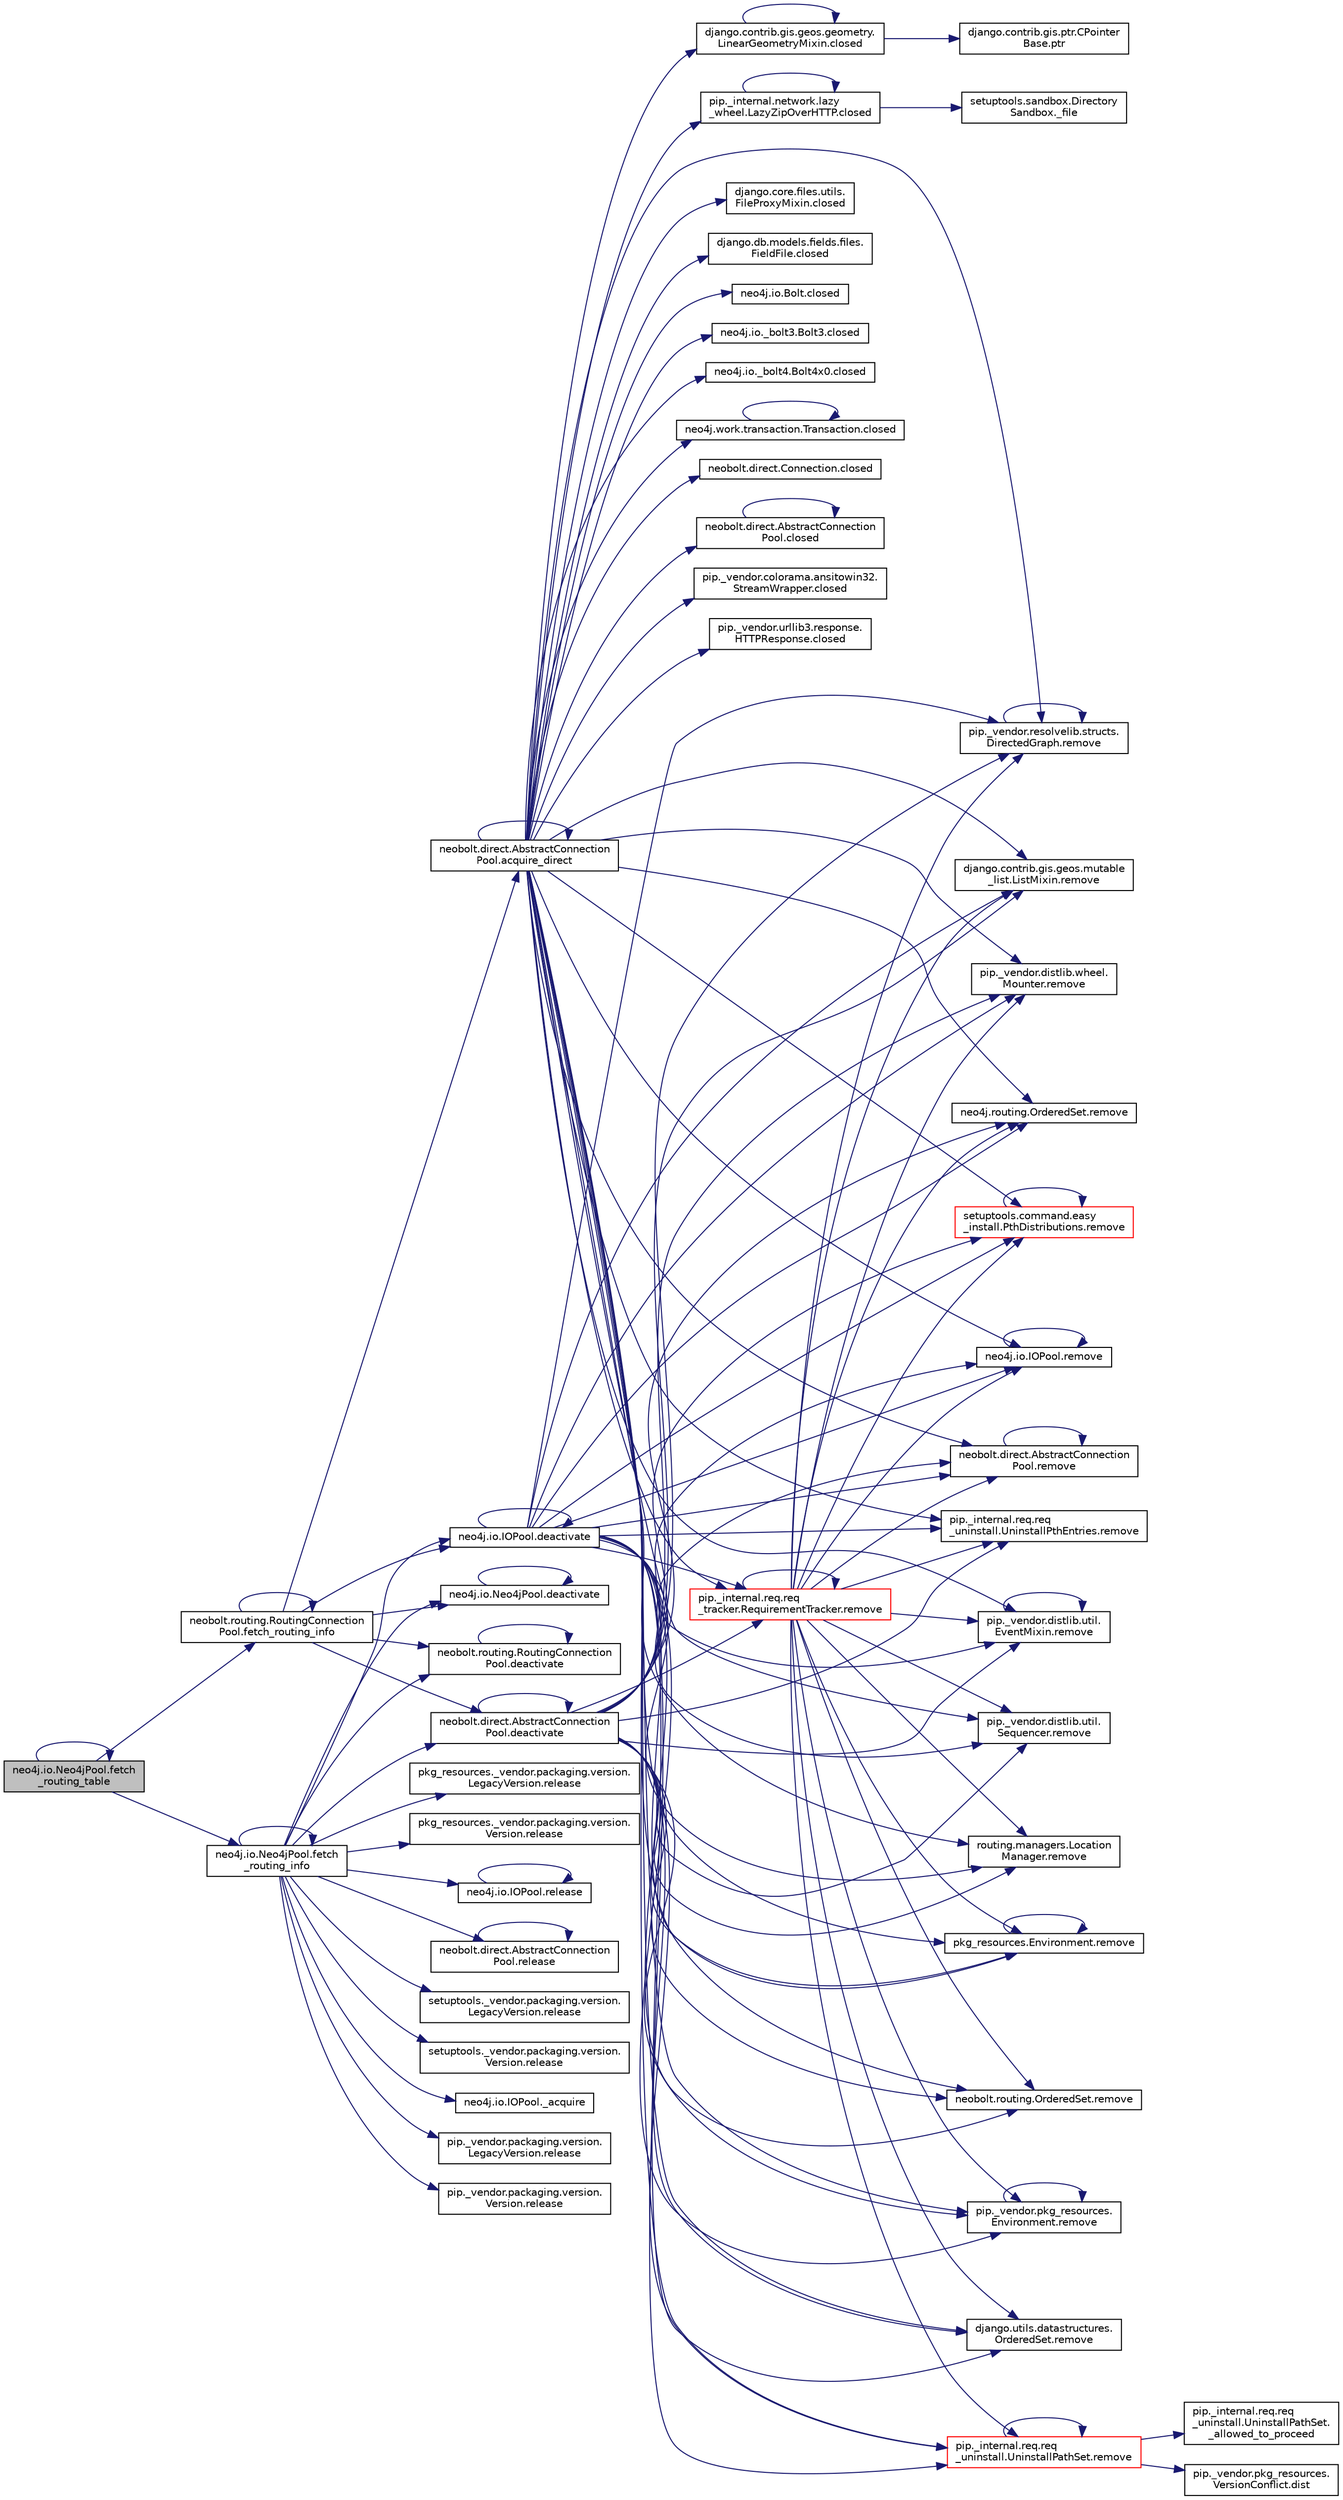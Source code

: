 digraph "neo4j.io.Neo4jPool.fetch_routing_table"
{
 // LATEX_PDF_SIZE
  edge [fontname="Helvetica",fontsize="10",labelfontname="Helvetica",labelfontsize="10"];
  node [fontname="Helvetica",fontsize="10",shape=record];
  rankdir="LR";
  Node1 [label="neo4j.io.Neo4jPool.fetch\l_routing_table",height=0.2,width=0.4,color="black", fillcolor="grey75", style="filled", fontcolor="black",tooltip=" "];
  Node1 -> Node2 [color="midnightblue",fontsize="10",style="solid",fontname="Helvetica"];
  Node2 [label="neobolt.routing.RoutingConnection\lPool.fetch_routing_info",height=0.2,width=0.4,color="black", fillcolor="white", style="filled",URL="$d6/df7/classneobolt_1_1routing_1_1_routing_connection_pool.html#a413a6b159481bd843fc7d3568df515e1",tooltip=" "];
  Node2 -> Node3 [color="midnightblue",fontsize="10",style="solid",fontname="Helvetica"];
  Node3 [label="neobolt.direct.AbstractConnection\lPool.acquire_direct",height=0.2,width=0.4,color="black", fillcolor="white", style="filled",URL="$dd/dec/classneobolt_1_1direct_1_1_abstract_connection_pool.html#a0668c26232adf50591c8b4cfbf0a646f",tooltip=" "];
  Node3 -> Node3 [color="midnightblue",fontsize="10",style="solid",fontname="Helvetica"];
  Node3 -> Node4 [color="midnightblue",fontsize="10",style="solid",fontname="Helvetica"];
  Node4 [label="django.contrib.gis.geos.geometry.\lLinearGeometryMixin.closed",height=0.2,width=0.4,color="black", fillcolor="white", style="filled",URL="$d3/d56/classdjango_1_1contrib_1_1gis_1_1geos_1_1geometry_1_1_linear_geometry_mixin.html#af3191ba60c38539950aae62ae5580909",tooltip=" "];
  Node4 -> Node4 [color="midnightblue",fontsize="10",style="solid",fontname="Helvetica"];
  Node4 -> Node5 [color="midnightblue",fontsize="10",style="solid",fontname="Helvetica"];
  Node5 [label="django.contrib.gis.ptr.CPointer\lBase.ptr",height=0.2,width=0.4,color="black", fillcolor="white", style="filled",URL="$da/dc5/classdjango_1_1contrib_1_1gis_1_1ptr_1_1_c_pointer_base.html#a234177319d249573c7dd6508c5ca9095",tooltip=" "];
  Node3 -> Node6 [color="midnightblue",fontsize="10",style="solid",fontname="Helvetica"];
  Node6 [label="django.core.files.utils.\lFileProxyMixin.closed",height=0.2,width=0.4,color="black", fillcolor="white", style="filled",URL="$de/dc9/classdjango_1_1core_1_1files_1_1utils_1_1_file_proxy_mixin.html#af092d7e2cbd4ba2482ab29203e378b23",tooltip=" "];
  Node3 -> Node7 [color="midnightblue",fontsize="10",style="solid",fontname="Helvetica"];
  Node7 [label="django.db.models.fields.files.\lFieldFile.closed",height=0.2,width=0.4,color="black", fillcolor="white", style="filled",URL="$d8/d02/classdjango_1_1db_1_1models_1_1fields_1_1files_1_1_field_file.html#af3b8e8d3a0113157819b6c44dd6ee7f4",tooltip=" "];
  Node3 -> Node8 [color="midnightblue",fontsize="10",style="solid",fontname="Helvetica"];
  Node8 [label="neo4j.io.Bolt.closed",height=0.2,width=0.4,color="black", fillcolor="white", style="filled",URL="$db/dec/classneo4j_1_1io_1_1_bolt.html#a10aee2620e74eac58be141a5edf5e52c",tooltip=" "];
  Node3 -> Node9 [color="midnightblue",fontsize="10",style="solid",fontname="Helvetica"];
  Node9 [label="neo4j.io._bolt3.Bolt3.closed",height=0.2,width=0.4,color="black", fillcolor="white", style="filled",URL="$db/d66/classneo4j_1_1io_1_1__bolt3_1_1_bolt3.html#a8faf54e60dca83ed95c0a0c0a0d8283d",tooltip=" "];
  Node3 -> Node10 [color="midnightblue",fontsize="10",style="solid",fontname="Helvetica"];
  Node10 [label="neo4j.io._bolt4.Bolt4x0.closed",height=0.2,width=0.4,color="black", fillcolor="white", style="filled",URL="$d2/dd8/classneo4j_1_1io_1_1__bolt4_1_1_bolt4x0.html#a225de1a95899b9e4983883bac62cbe1f",tooltip=" "];
  Node3 -> Node11 [color="midnightblue",fontsize="10",style="solid",fontname="Helvetica"];
  Node11 [label="neo4j.work.transaction.Transaction.closed",height=0.2,width=0.4,color="black", fillcolor="white", style="filled",URL="$d9/da3/classneo4j_1_1work_1_1transaction_1_1_transaction.html#ad4ce83d7cc0b1f935426ec77ca11cf8e",tooltip=" "];
  Node11 -> Node11 [color="midnightblue",fontsize="10",style="solid",fontname="Helvetica"];
  Node3 -> Node12 [color="midnightblue",fontsize="10",style="solid",fontname="Helvetica"];
  Node12 [label="neobolt.direct.Connection.closed",height=0.2,width=0.4,color="black", fillcolor="white", style="filled",URL="$d8/db4/classneobolt_1_1direct_1_1_connection.html#a165d22880ed85bcbfc4609f24e4b2b95",tooltip=" "];
  Node3 -> Node13 [color="midnightblue",fontsize="10",style="solid",fontname="Helvetica"];
  Node13 [label="neobolt.direct.AbstractConnection\lPool.closed",height=0.2,width=0.4,color="black", fillcolor="white", style="filled",URL="$dd/dec/classneobolt_1_1direct_1_1_abstract_connection_pool.html#a554145fd4502cab0def40d197d975010",tooltip=" "];
  Node13 -> Node13 [color="midnightblue",fontsize="10",style="solid",fontname="Helvetica"];
  Node3 -> Node14 [color="midnightblue",fontsize="10",style="solid",fontname="Helvetica"];
  Node14 [label="pip._internal.network.lazy\l_wheel.LazyZipOverHTTP.closed",height=0.2,width=0.4,color="black", fillcolor="white", style="filled",URL="$df/d67/classpip_1_1__internal_1_1network_1_1lazy__wheel_1_1_lazy_zip_over_h_t_t_p.html#a9b81a2e658e40d9ca0f0e41c5b874e44",tooltip=" "];
  Node14 -> Node15 [color="midnightblue",fontsize="10",style="solid",fontname="Helvetica"];
  Node15 [label="setuptools.sandbox.Directory\lSandbox._file",height=0.2,width=0.4,color="black", fillcolor="white", style="filled",URL="$d2/d0b/classsetuptools_1_1sandbox_1_1_directory_sandbox.html#aebaa4bbc5882d7bfe9bbb0b60c598d10",tooltip=" "];
  Node14 -> Node14 [color="midnightblue",fontsize="10",style="solid",fontname="Helvetica"];
  Node3 -> Node16 [color="midnightblue",fontsize="10",style="solid",fontname="Helvetica"];
  Node16 [label="pip._vendor.colorama.ansitowin32.\lStreamWrapper.closed",height=0.2,width=0.4,color="black", fillcolor="white", style="filled",URL="$d1/d37/classpip_1_1__vendor_1_1colorama_1_1ansitowin32_1_1_stream_wrapper.html#a6d3234e192b23abc051af465d71fb399",tooltip=" "];
  Node3 -> Node17 [color="midnightblue",fontsize="10",style="solid",fontname="Helvetica"];
  Node17 [label="pip._vendor.urllib3.response.\lHTTPResponse.closed",height=0.2,width=0.4,color="black", fillcolor="white", style="filled",URL="$dd/d5a/classpip_1_1__vendor_1_1urllib3_1_1response_1_1_h_t_t_p_response.html#a0d284ed4e05cc604f96639e3f1d02048",tooltip=" "];
  Node3 -> Node18 [color="midnightblue",fontsize="10",style="solid",fontname="Helvetica"];
  Node18 [label="routing.managers.Location\lManager.remove",height=0.2,width=0.4,color="black", fillcolor="white", style="filled",URL="$d4/d05/classrouting_1_1managers_1_1_location_manager.html#a4bc52c4d0fd33527141f0a37c4b8fcc2",tooltip=" "];
  Node3 -> Node19 [color="midnightblue",fontsize="10",style="solid",fontname="Helvetica"];
  Node19 [label="django.utils.datastructures.\lOrderedSet.remove",height=0.2,width=0.4,color="black", fillcolor="white", style="filled",URL="$df/d5d/classdjango_1_1utils_1_1datastructures_1_1_ordered_set.html#a581d0a1b294a7f9f1c418c8fd593dd8f",tooltip=" "];
  Node3 -> Node20 [color="midnightblue",fontsize="10",style="solid",fontname="Helvetica"];
  Node20 [label="django.contrib.gis.geos.mutable\l_list.ListMixin.remove",height=0.2,width=0.4,color="black", fillcolor="white", style="filled",URL="$d5/d0e/classdjango_1_1contrib_1_1gis_1_1geos_1_1mutable__list_1_1_list_mixin.html#a8b71a1b5dba317dc93495bdb82e244c8",tooltip=" "];
  Node3 -> Node21 [color="midnightblue",fontsize="10",style="solid",fontname="Helvetica"];
  Node21 [label="pip._internal.req.req\l_uninstall.UninstallPthEntries.remove",height=0.2,width=0.4,color="black", fillcolor="white", style="filled",URL="$d2/d2a/classpip_1_1__internal_1_1req_1_1req__uninstall_1_1_uninstall_pth_entries.html#abc6207d7c971076b788c476316aacfc2",tooltip=" "];
  Node3 -> Node22 [color="midnightblue",fontsize="10",style="solid",fontname="Helvetica"];
  Node22 [label="neo4j.io.IOPool.remove",height=0.2,width=0.4,color="black", fillcolor="white", style="filled",URL="$df/daf/classneo4j_1_1io_1_1_i_o_pool.html#a8ac70bd1c8be06928c19545039af63d4",tooltip=" "];
  Node22 -> Node22 [color="midnightblue",fontsize="10",style="solid",fontname="Helvetica"];
  Node3 -> Node23 [color="midnightblue",fontsize="10",style="solid",fontname="Helvetica"];
  Node23 [label="neobolt.direct.AbstractConnection\lPool.remove",height=0.2,width=0.4,color="black", fillcolor="white", style="filled",URL="$dd/dec/classneobolt_1_1direct_1_1_abstract_connection_pool.html#a66ba32763865c9f1615160d992477912",tooltip=" "];
  Node23 -> Node23 [color="midnightblue",fontsize="10",style="solid",fontname="Helvetica"];
  Node3 -> Node24 [color="midnightblue",fontsize="10",style="solid",fontname="Helvetica"];
  Node24 [label="pip._internal.req.req\l_uninstall.UninstallPathSet.remove",height=0.2,width=0.4,color="red", fillcolor="white", style="filled",URL="$d9/d6e/classpip_1_1__internal_1_1req_1_1req__uninstall_1_1_uninstall_path_set.html#aa3b856eaea9fc5f93226cc788adc8d04",tooltip=" "];
  Node24 -> Node25 [color="midnightblue",fontsize="10",style="solid",fontname="Helvetica"];
  Node25 [label="pip._internal.req.req\l_uninstall.UninstallPathSet.\l_allowed_to_proceed",height=0.2,width=0.4,color="black", fillcolor="white", style="filled",URL="$d9/d6e/classpip_1_1__internal_1_1req_1_1req__uninstall_1_1_uninstall_path_set.html#a4ed4ff56b3e11f2aadf144c42ea1360b",tooltip=" "];
  Node24 -> Node26 [color="midnightblue",fontsize="10",style="solid",fontname="Helvetica"];
  Node26 [label="pip._vendor.pkg_resources.\lVersionConflict.dist",height=0.2,width=0.4,color="black", fillcolor="white", style="filled",URL="$d2/d23/classpip_1_1__vendor_1_1pkg__resources_1_1_version_conflict.html#ab3d8caac5c0236cd06cdfafaae139b5c",tooltip=" "];
  Node24 -> Node24 [color="midnightblue",fontsize="10",style="solid",fontname="Helvetica"];
  Node3 -> Node28 [color="midnightblue",fontsize="10",style="solid",fontname="Helvetica"];
  Node28 [label="pip._vendor.pkg_resources.\lEnvironment.remove",height=0.2,width=0.4,color="black", fillcolor="white", style="filled",URL="$de/d79/classpip_1_1__vendor_1_1pkg__resources_1_1_environment.html#ad424a6f98e59ec9b6153bfbebeb6130e",tooltip=" "];
  Node28 -> Node28 [color="midnightblue",fontsize="10",style="solid",fontname="Helvetica"];
  Node3 -> Node29 [color="midnightblue",fontsize="10",style="solid",fontname="Helvetica"];
  Node29 [label="pkg_resources.Environment.remove",height=0.2,width=0.4,color="black", fillcolor="white", style="filled",URL="$dd/d81/classpkg__resources_1_1_environment.html#aa51b1c4f8c8c146f2fc83a833608a0d1",tooltip=" "];
  Node29 -> Node29 [color="midnightblue",fontsize="10",style="solid",fontname="Helvetica"];
  Node3 -> Node30 [color="midnightblue",fontsize="10",style="solid",fontname="Helvetica"];
  Node30 [label="neo4j.routing.OrderedSet.remove",height=0.2,width=0.4,color="black", fillcolor="white", style="filled",URL="$da/d21/classneo4j_1_1routing_1_1_ordered_set.html#ae4aa5b41da75bc734e5543665e2229c3",tooltip=" "];
  Node3 -> Node31 [color="midnightblue",fontsize="10",style="solid",fontname="Helvetica"];
  Node31 [label="neobolt.routing.OrderedSet.remove",height=0.2,width=0.4,color="black", fillcolor="white", style="filled",URL="$de/d18/classneobolt_1_1routing_1_1_ordered_set.html#a5747c13387b7dd4f0daf9c6e6202ff3f",tooltip=" "];
  Node3 -> Node32 [color="midnightblue",fontsize="10",style="solid",fontname="Helvetica"];
  Node32 [label="pip._vendor.distlib.util.\lEventMixin.remove",height=0.2,width=0.4,color="black", fillcolor="white", style="filled",URL="$d8/d44/classpip_1_1__vendor_1_1distlib_1_1util_1_1_event_mixin.html#aa6ba25c788248661ab22b49e45bfb573",tooltip=" "];
  Node32 -> Node32 [color="midnightblue",fontsize="10",style="solid",fontname="Helvetica"];
  Node3 -> Node33 [color="midnightblue",fontsize="10",style="solid",fontname="Helvetica"];
  Node33 [label="pip._internal.req.req\l_tracker.RequirementTracker.remove",height=0.2,width=0.4,color="red", fillcolor="white", style="filled",URL="$da/d8b/classpip_1_1__internal_1_1req_1_1req__tracker_1_1_requirement_tracker.html#a2b63d916ecf3d02c4eb7339df7d2dc3f",tooltip=" "];
  Node33 -> Node18 [color="midnightblue",fontsize="10",style="solid",fontname="Helvetica"];
  Node33 -> Node21 [color="midnightblue",fontsize="10",style="solid",fontname="Helvetica"];
  Node33 -> Node22 [color="midnightblue",fontsize="10",style="solid",fontname="Helvetica"];
  Node33 -> Node23 [color="midnightblue",fontsize="10",style="solid",fontname="Helvetica"];
  Node33 -> Node24 [color="midnightblue",fontsize="10",style="solid",fontname="Helvetica"];
  Node33 -> Node28 [color="midnightblue",fontsize="10",style="solid",fontname="Helvetica"];
  Node33 -> Node29 [color="midnightblue",fontsize="10",style="solid",fontname="Helvetica"];
  Node33 -> Node492 [color="midnightblue",fontsize="10",style="solid",fontname="Helvetica"];
  Node492 [label="setuptools.command.easy\l_install.PthDistributions.remove",height=0.2,width=0.4,color="red", fillcolor="white", style="filled",URL="$d2/d49/classsetuptools_1_1command_1_1easy__install_1_1_pth_distributions.html#ae249a3d2339aedfa56143112cb755032",tooltip=" "];
  Node492 -> Node492 [color="midnightblue",fontsize="10",style="solid",fontname="Helvetica"];
  Node33 -> Node30 [color="midnightblue",fontsize="10",style="solid",fontname="Helvetica"];
  Node33 -> Node31 [color="midnightblue",fontsize="10",style="solid",fontname="Helvetica"];
  Node33 -> Node32 [color="midnightblue",fontsize="10",style="solid",fontname="Helvetica"];
  Node33 -> Node33 [color="midnightblue",fontsize="10",style="solid",fontname="Helvetica"];
  Node33 -> Node19 [color="midnightblue",fontsize="10",style="solid",fontname="Helvetica"];
  Node33 -> Node489 [color="midnightblue",fontsize="10",style="solid",fontname="Helvetica"];
  Node489 [label="pip._vendor.resolvelib.structs.\lDirectedGraph.remove",height=0.2,width=0.4,color="black", fillcolor="white", style="filled",URL="$df/de0/classpip_1_1__vendor_1_1resolvelib_1_1structs_1_1_directed_graph.html#ae05e9cfa2be4c2864bcd2c9ea8457e29",tooltip=" "];
  Node489 -> Node489 [color="midnightblue",fontsize="10",style="solid",fontname="Helvetica"];
  Node33 -> Node491 [color="midnightblue",fontsize="10",style="solid",fontname="Helvetica"];
  Node491 [label="pip._vendor.distlib.wheel.\lMounter.remove",height=0.2,width=0.4,color="black", fillcolor="white", style="filled",URL="$df/dac/classpip_1_1__vendor_1_1distlib_1_1wheel_1_1_mounter.html#ae270d33cf0dad615cf09ce06ffbeda0e",tooltip=" "];
  Node33 -> Node490 [color="midnightblue",fontsize="10",style="solid",fontname="Helvetica"];
  Node490 [label="pip._vendor.distlib.util.\lSequencer.remove",height=0.2,width=0.4,color="black", fillcolor="white", style="filled",URL="$d4/d7c/classpip_1_1__vendor_1_1distlib_1_1util_1_1_sequencer.html#af1206b90512098b35d600386081d5a9a",tooltip=" "];
  Node33 -> Node20 [color="midnightblue",fontsize="10",style="solid",fontname="Helvetica"];
  Node3 -> Node489 [color="midnightblue",fontsize="10",style="solid",fontname="Helvetica"];
  Node3 -> Node490 [color="midnightblue",fontsize="10",style="solid",fontname="Helvetica"];
  Node3 -> Node492 [color="midnightblue",fontsize="10",style="solid",fontname="Helvetica"];
  Node3 -> Node491 [color="midnightblue",fontsize="10",style="solid",fontname="Helvetica"];
  Node2 -> Node5534 [color="midnightblue",fontsize="10",style="solid",fontname="Helvetica"];
  Node5534 [label="neo4j.io.IOPool.deactivate",height=0.2,width=0.4,color="black", fillcolor="white", style="filled",URL="$df/daf/classneo4j_1_1io_1_1_i_o_pool.html#a428e81241bb2f70df6f3b551ba4717f1",tooltip=" "];
  Node5534 -> Node5534 [color="midnightblue",fontsize="10",style="solid",fontname="Helvetica"];
  Node5534 -> Node18 [color="midnightblue",fontsize="10",style="solid",fontname="Helvetica"];
  Node5534 -> Node33 [color="midnightblue",fontsize="10",style="solid",fontname="Helvetica"];
  Node5534 -> Node19 [color="midnightblue",fontsize="10",style="solid",fontname="Helvetica"];
  Node5534 -> Node489 [color="midnightblue",fontsize="10",style="solid",fontname="Helvetica"];
  Node5534 -> Node490 [color="midnightblue",fontsize="10",style="solid",fontname="Helvetica"];
  Node5534 -> Node20 [color="midnightblue",fontsize="10",style="solid",fontname="Helvetica"];
  Node5534 -> Node21 [color="midnightblue",fontsize="10",style="solid",fontname="Helvetica"];
  Node5534 -> Node22 [color="midnightblue",fontsize="10",style="solid",fontname="Helvetica"];
  Node5534 -> Node23 [color="midnightblue",fontsize="10",style="solid",fontname="Helvetica"];
  Node5534 -> Node24 [color="midnightblue",fontsize="10",style="solid",fontname="Helvetica"];
  Node5534 -> Node28 [color="midnightblue",fontsize="10",style="solid",fontname="Helvetica"];
  Node5534 -> Node29 [color="midnightblue",fontsize="10",style="solid",fontname="Helvetica"];
  Node5534 -> Node30 [color="midnightblue",fontsize="10",style="solid",fontname="Helvetica"];
  Node5534 -> Node31 [color="midnightblue",fontsize="10",style="solid",fontname="Helvetica"];
  Node5534 -> Node32 [color="midnightblue",fontsize="10",style="solid",fontname="Helvetica"];
  Node5534 -> Node491 [color="midnightblue",fontsize="10",style="solid",fontname="Helvetica"];
  Node5534 -> Node492 [color="midnightblue",fontsize="10",style="solid",fontname="Helvetica"];
  Node2 -> Node5535 [color="midnightblue",fontsize="10",style="solid",fontname="Helvetica"];
  Node5535 [label="neo4j.io.Neo4jPool.deactivate",height=0.2,width=0.4,color="black", fillcolor="white", style="filled",URL="$d4/dee/classneo4j_1_1io_1_1_neo4j_pool.html#a2cfd316f5736f8701b8fb59f853b3962",tooltip=" "];
  Node5535 -> Node5535 [color="midnightblue",fontsize="10",style="solid",fontname="Helvetica"];
  Node2 -> Node5536 [color="midnightblue",fontsize="10",style="solid",fontname="Helvetica"];
  Node5536 [label="neobolt.direct.AbstractConnection\lPool.deactivate",height=0.2,width=0.4,color="black", fillcolor="white", style="filled",URL="$dd/dec/classneobolt_1_1direct_1_1_abstract_connection_pool.html#a8c0b47750e271292ebfe7e09bab92ae7",tooltip=" "];
  Node5536 -> Node5536 [color="midnightblue",fontsize="10",style="solid",fontname="Helvetica"];
  Node5536 -> Node18 [color="midnightblue",fontsize="10",style="solid",fontname="Helvetica"];
  Node5536 -> Node33 [color="midnightblue",fontsize="10",style="solid",fontname="Helvetica"];
  Node5536 -> Node19 [color="midnightblue",fontsize="10",style="solid",fontname="Helvetica"];
  Node5536 -> Node489 [color="midnightblue",fontsize="10",style="solid",fontname="Helvetica"];
  Node5536 -> Node490 [color="midnightblue",fontsize="10",style="solid",fontname="Helvetica"];
  Node5536 -> Node20 [color="midnightblue",fontsize="10",style="solid",fontname="Helvetica"];
  Node5536 -> Node21 [color="midnightblue",fontsize="10",style="solid",fontname="Helvetica"];
  Node5536 -> Node22 [color="midnightblue",fontsize="10",style="solid",fontname="Helvetica"];
  Node5536 -> Node23 [color="midnightblue",fontsize="10",style="solid",fontname="Helvetica"];
  Node5536 -> Node24 [color="midnightblue",fontsize="10",style="solid",fontname="Helvetica"];
  Node5536 -> Node28 [color="midnightblue",fontsize="10",style="solid",fontname="Helvetica"];
  Node5536 -> Node29 [color="midnightblue",fontsize="10",style="solid",fontname="Helvetica"];
  Node5536 -> Node30 [color="midnightblue",fontsize="10",style="solid",fontname="Helvetica"];
  Node5536 -> Node31 [color="midnightblue",fontsize="10",style="solid",fontname="Helvetica"];
  Node5536 -> Node32 [color="midnightblue",fontsize="10",style="solid",fontname="Helvetica"];
  Node5536 -> Node491 [color="midnightblue",fontsize="10",style="solid",fontname="Helvetica"];
  Node5536 -> Node492 [color="midnightblue",fontsize="10",style="solid",fontname="Helvetica"];
  Node2 -> Node5537 [color="midnightblue",fontsize="10",style="solid",fontname="Helvetica"];
  Node5537 [label="neobolt.routing.RoutingConnection\lPool.deactivate",height=0.2,width=0.4,color="black", fillcolor="white", style="filled",URL="$d6/df7/classneobolt_1_1routing_1_1_routing_connection_pool.html#a7681c98c8637a17b811aab54f14d48ea",tooltip=" "];
  Node5537 -> Node5537 [color="midnightblue",fontsize="10",style="solid",fontname="Helvetica"];
  Node2 -> Node2 [color="midnightblue",fontsize="10",style="solid",fontname="Helvetica"];
  Node1 -> Node5538 [color="midnightblue",fontsize="10",style="solid",fontname="Helvetica"];
  Node5538 [label="neo4j.io.Neo4jPool.fetch\l_routing_info",height=0.2,width=0.4,color="black", fillcolor="white", style="filled",URL="$d4/dee/classneo4j_1_1io_1_1_neo4j_pool.html#affc9b052cb007524807584be9abfe563",tooltip=" "];
  Node5538 -> Node5539 [color="midnightblue",fontsize="10",style="solid",fontname="Helvetica"];
  Node5539 [label="neo4j.io.IOPool._acquire",height=0.2,width=0.4,color="black", fillcolor="white", style="filled",URL="$df/daf/classneo4j_1_1io_1_1_i_o_pool.html#a8bca35b4dd5983bb665b85f77617ce19",tooltip=" "];
  Node5538 -> Node5534 [color="midnightblue",fontsize="10",style="solid",fontname="Helvetica"];
  Node5538 -> Node5535 [color="midnightblue",fontsize="10",style="solid",fontname="Helvetica"];
  Node5538 -> Node5536 [color="midnightblue",fontsize="10",style="solid",fontname="Helvetica"];
  Node5538 -> Node5537 [color="midnightblue",fontsize="10",style="solid",fontname="Helvetica"];
  Node5538 -> Node5538 [color="midnightblue",fontsize="10",style="solid",fontname="Helvetica"];
  Node5538 -> Node5540 [color="midnightblue",fontsize="10",style="solid",fontname="Helvetica"];
  Node5540 [label="pip._vendor.packaging.version.\lLegacyVersion.release",height=0.2,width=0.4,color="black", fillcolor="white", style="filled",URL="$db/d53/classpip_1_1__vendor_1_1packaging_1_1version_1_1_legacy_version.html#ae51aa7db25a72d231e695bc6f49e0a59",tooltip=" "];
  Node5538 -> Node5541 [color="midnightblue",fontsize="10",style="solid",fontname="Helvetica"];
  Node5541 [label="pip._vendor.packaging.version.\lVersion.release",height=0.2,width=0.4,color="black", fillcolor="white", style="filled",URL="$d6/d65/classpip_1_1__vendor_1_1packaging_1_1version_1_1_version.html#aa9a8da16ad4f7633c67efe73b3896b5e",tooltip=" "];
  Node5538 -> Node5542 [color="midnightblue",fontsize="10",style="solid",fontname="Helvetica"];
  Node5542 [label="pkg_resources._vendor.packaging.version.\lLegacyVersion.release",height=0.2,width=0.4,color="black", fillcolor="white", style="filled",URL="$de/d94/classpkg__resources_1_1__vendor_1_1packaging_1_1version_1_1_legacy_version.html#ac08f29eacb1e2b76f44ca95e7fc0b476",tooltip=" "];
  Node5538 -> Node5543 [color="midnightblue",fontsize="10",style="solid",fontname="Helvetica"];
  Node5543 [label="pkg_resources._vendor.packaging.version.\lVersion.release",height=0.2,width=0.4,color="black", fillcolor="white", style="filled",URL="$d9/da7/classpkg__resources_1_1__vendor_1_1packaging_1_1version_1_1_version.html#a12de2fd47057777158e73ec33f46b1c2",tooltip=" "];
  Node5538 -> Node5544 [color="midnightblue",fontsize="10",style="solid",fontname="Helvetica"];
  Node5544 [label="neo4j.io.IOPool.release",height=0.2,width=0.4,color="black", fillcolor="white", style="filled",URL="$df/daf/classneo4j_1_1io_1_1_i_o_pool.html#a9aba9bb481ed7a685533d5644550c352",tooltip=" "];
  Node5544 -> Node5544 [color="midnightblue",fontsize="10",style="solid",fontname="Helvetica"];
  Node5538 -> Node5545 [color="midnightblue",fontsize="10",style="solid",fontname="Helvetica"];
  Node5545 [label="neobolt.direct.AbstractConnection\lPool.release",height=0.2,width=0.4,color="black", fillcolor="white", style="filled",URL="$dd/dec/classneobolt_1_1direct_1_1_abstract_connection_pool.html#a3534079358c5d7c3d3499482aad03caf",tooltip=" "];
  Node5545 -> Node5545 [color="midnightblue",fontsize="10",style="solid",fontname="Helvetica"];
  Node5538 -> Node5546 [color="midnightblue",fontsize="10",style="solid",fontname="Helvetica"];
  Node5546 [label="setuptools._vendor.packaging.version.\lLegacyVersion.release",height=0.2,width=0.4,color="black", fillcolor="white", style="filled",URL="$d7/d99/classsetuptools_1_1__vendor_1_1packaging_1_1version_1_1_legacy_version.html#ae37c57797d1c0b14fa8b35a2203dad94",tooltip=" "];
  Node5538 -> Node5547 [color="midnightblue",fontsize="10",style="solid",fontname="Helvetica"];
  Node5547 [label="setuptools._vendor.packaging.version.\lVersion.release",height=0.2,width=0.4,color="black", fillcolor="white", style="filled",URL="$da/de8/classsetuptools_1_1__vendor_1_1packaging_1_1version_1_1_version.html#a91bd6299b05c3223794b21f525694204",tooltip=" "];
  Node1 -> Node1 [color="midnightblue",fontsize="10",style="solid",fontname="Helvetica"];
}
